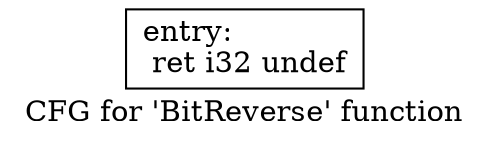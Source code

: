 digraph "CFG for 'BitReverse' function" {
	label="CFG for 'BitReverse' function";

	Node0x5424200 [shape=record,label="{entry:\l  ret i32 undef\l}"];
}
